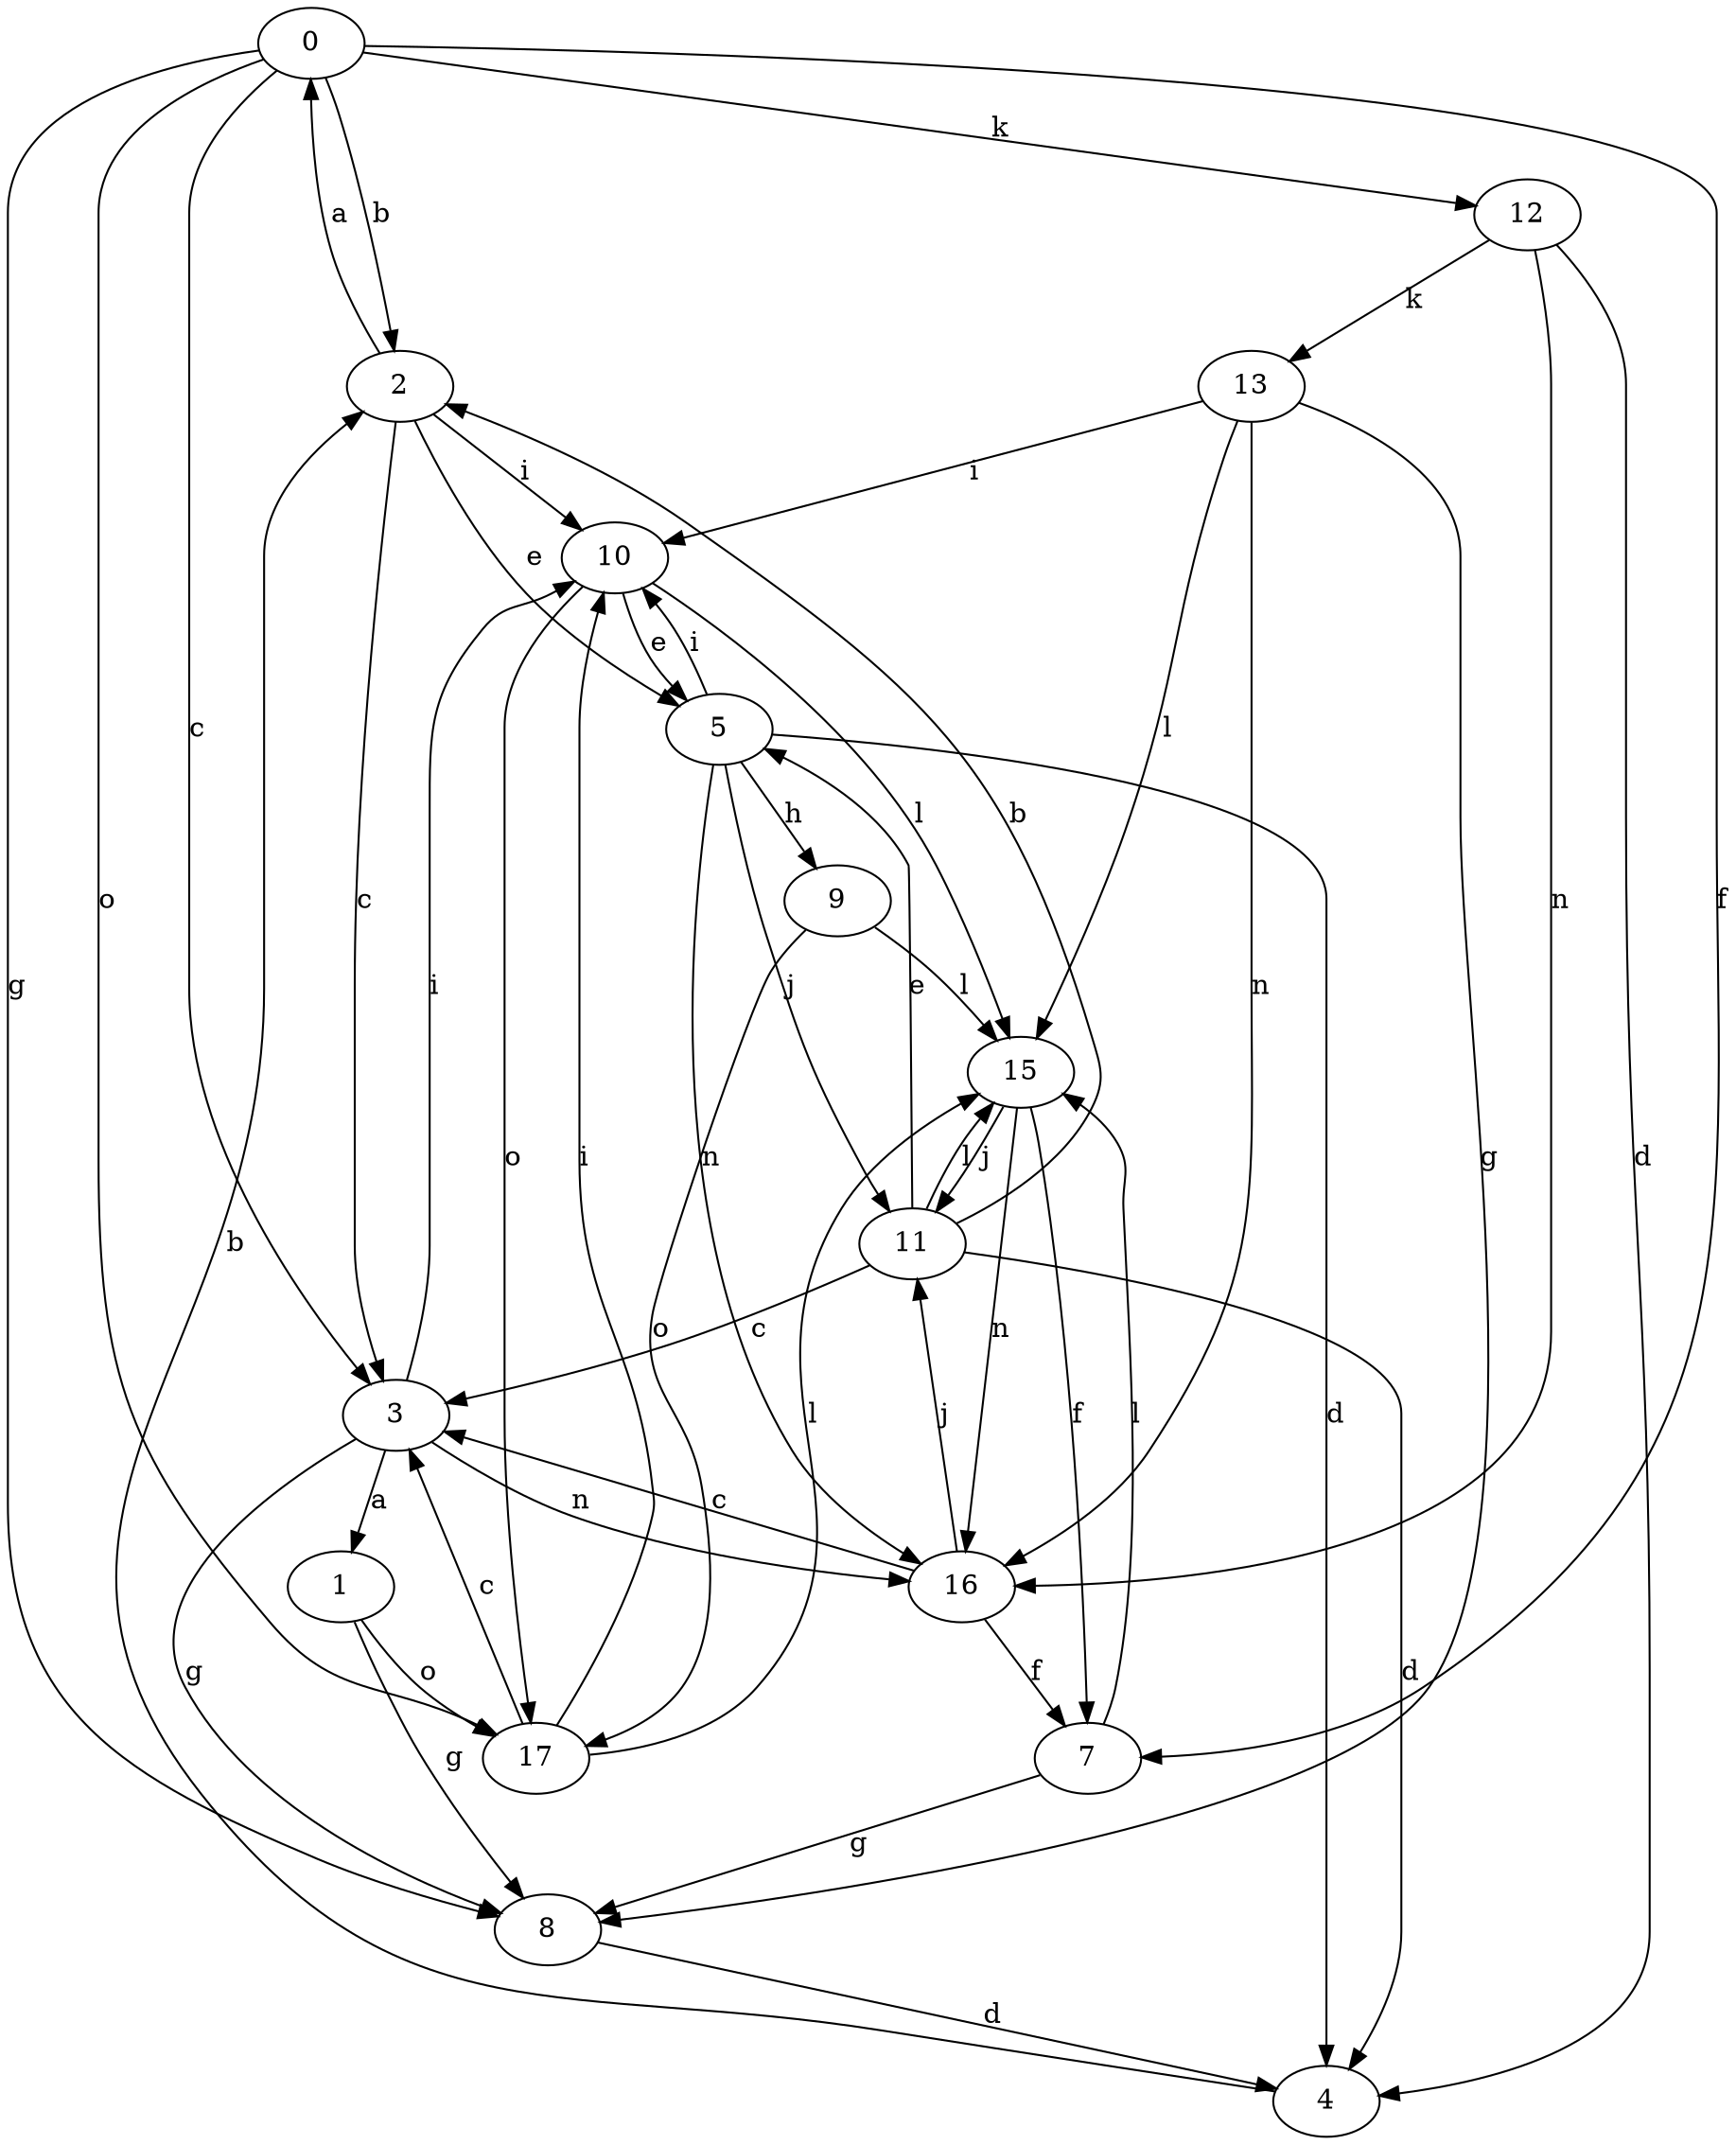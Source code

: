 strict digraph  {
0;
1;
2;
3;
4;
5;
7;
8;
9;
10;
11;
12;
13;
15;
16;
17;
0 -> 2  [label=b];
0 -> 3  [label=c];
0 -> 7  [label=f];
0 -> 8  [label=g];
0 -> 12  [label=k];
0 -> 17  [label=o];
1 -> 8  [label=g];
1 -> 17  [label=o];
2 -> 0  [label=a];
2 -> 3  [label=c];
2 -> 5  [label=e];
2 -> 10  [label=i];
3 -> 1  [label=a];
3 -> 8  [label=g];
3 -> 10  [label=i];
3 -> 16  [label=n];
4 -> 2  [label=b];
5 -> 4  [label=d];
5 -> 9  [label=h];
5 -> 10  [label=i];
5 -> 11  [label=j];
5 -> 16  [label=n];
7 -> 8  [label=g];
7 -> 15  [label=l];
8 -> 4  [label=d];
9 -> 15  [label=l];
9 -> 17  [label=o];
10 -> 5  [label=e];
10 -> 15  [label=l];
10 -> 17  [label=o];
11 -> 2  [label=b];
11 -> 3  [label=c];
11 -> 4  [label=d];
11 -> 5  [label=e];
11 -> 15  [label=l];
12 -> 4  [label=d];
12 -> 13  [label=k];
12 -> 16  [label=n];
13 -> 8  [label=g];
13 -> 10  [label=i];
13 -> 15  [label=l];
13 -> 16  [label=n];
15 -> 7  [label=f];
15 -> 11  [label=j];
15 -> 16  [label=n];
16 -> 3  [label=c];
16 -> 7  [label=f];
16 -> 11  [label=j];
17 -> 3  [label=c];
17 -> 10  [label=i];
17 -> 15  [label=l];
}

